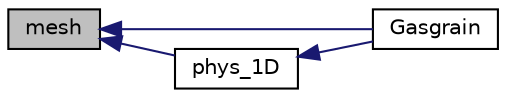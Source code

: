 digraph G
{
  edge [fontname="Helvetica",fontsize="10",labelfontname="Helvetica",labelfontsize="10"];
  node [fontname="Helvetica",fontsize="10",shape=record];
  rankdir=LR;
  Node1 [label="mesh",height=0.2,width=0.4,color="black", fillcolor="grey75", style="filled" fontcolor="black"];
  Node1 -> Node2 [dir=back,color="midnightblue",fontsize="10",style="solid",fontname="Helvetica"];
  Node2 [label="Gasgrain",height=0.2,width=0.4,color="black", fillcolor="white", style="filled",URL="$nautilus_8f90.html#a581e8920671b59dd3be0bd0cd3a87373"];
  Node1 -> Node3 [dir=back,color="midnightblue",fontsize="10",style="solid",fontname="Helvetica"];
  Node3 [label="phys_1D",height=0.2,width=0.4,color="black", fillcolor="white", style="filled",URL="$nls__phys__1D_8f90.html#a55ae9ee18298b7a470720c25dc5e9200"];
  Node3 -> Node2 [dir=back,color="midnightblue",fontsize="10",style="solid",fontname="Helvetica"];
}
